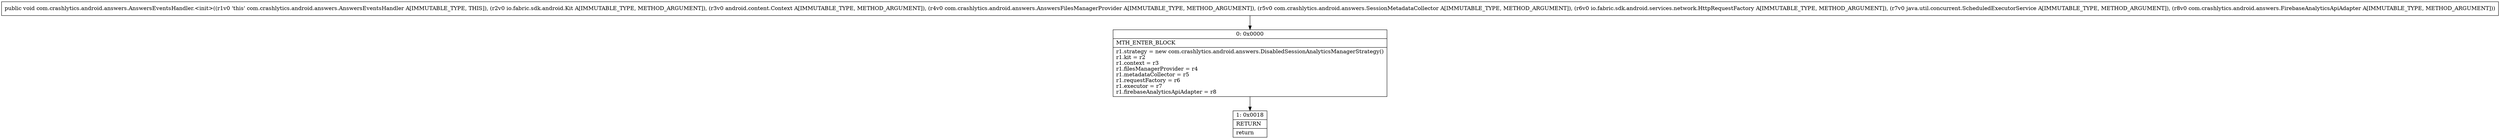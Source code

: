 digraph "CFG forcom.crashlytics.android.answers.AnswersEventsHandler.\<init\>(Lio\/fabric\/sdk\/android\/Kit;Landroid\/content\/Context;Lcom\/crashlytics\/android\/answers\/AnswersFilesManagerProvider;Lcom\/crashlytics\/android\/answers\/SessionMetadataCollector;Lio\/fabric\/sdk\/android\/services\/network\/HttpRequestFactory;Ljava\/util\/concurrent\/ScheduledExecutorService;Lcom\/crashlytics\/android\/answers\/FirebaseAnalyticsApiAdapter;)V" {
Node_0 [shape=record,label="{0\:\ 0x0000|MTH_ENTER_BLOCK\l|r1.strategy = new com.crashlytics.android.answers.DisabledSessionAnalyticsManagerStrategy()\lr1.kit = r2\lr1.context = r3\lr1.filesManagerProvider = r4\lr1.metadataCollector = r5\lr1.requestFactory = r6\lr1.executor = r7\lr1.firebaseAnalyticsApiAdapter = r8\l}"];
Node_1 [shape=record,label="{1\:\ 0x0018|RETURN\l|return\l}"];
MethodNode[shape=record,label="{public void com.crashlytics.android.answers.AnswersEventsHandler.\<init\>((r1v0 'this' com.crashlytics.android.answers.AnswersEventsHandler A[IMMUTABLE_TYPE, THIS]), (r2v0 io.fabric.sdk.android.Kit A[IMMUTABLE_TYPE, METHOD_ARGUMENT]), (r3v0 android.content.Context A[IMMUTABLE_TYPE, METHOD_ARGUMENT]), (r4v0 com.crashlytics.android.answers.AnswersFilesManagerProvider A[IMMUTABLE_TYPE, METHOD_ARGUMENT]), (r5v0 com.crashlytics.android.answers.SessionMetadataCollector A[IMMUTABLE_TYPE, METHOD_ARGUMENT]), (r6v0 io.fabric.sdk.android.services.network.HttpRequestFactory A[IMMUTABLE_TYPE, METHOD_ARGUMENT]), (r7v0 java.util.concurrent.ScheduledExecutorService A[IMMUTABLE_TYPE, METHOD_ARGUMENT]), (r8v0 com.crashlytics.android.answers.FirebaseAnalyticsApiAdapter A[IMMUTABLE_TYPE, METHOD_ARGUMENT])) }"];
MethodNode -> Node_0;
Node_0 -> Node_1;
}

